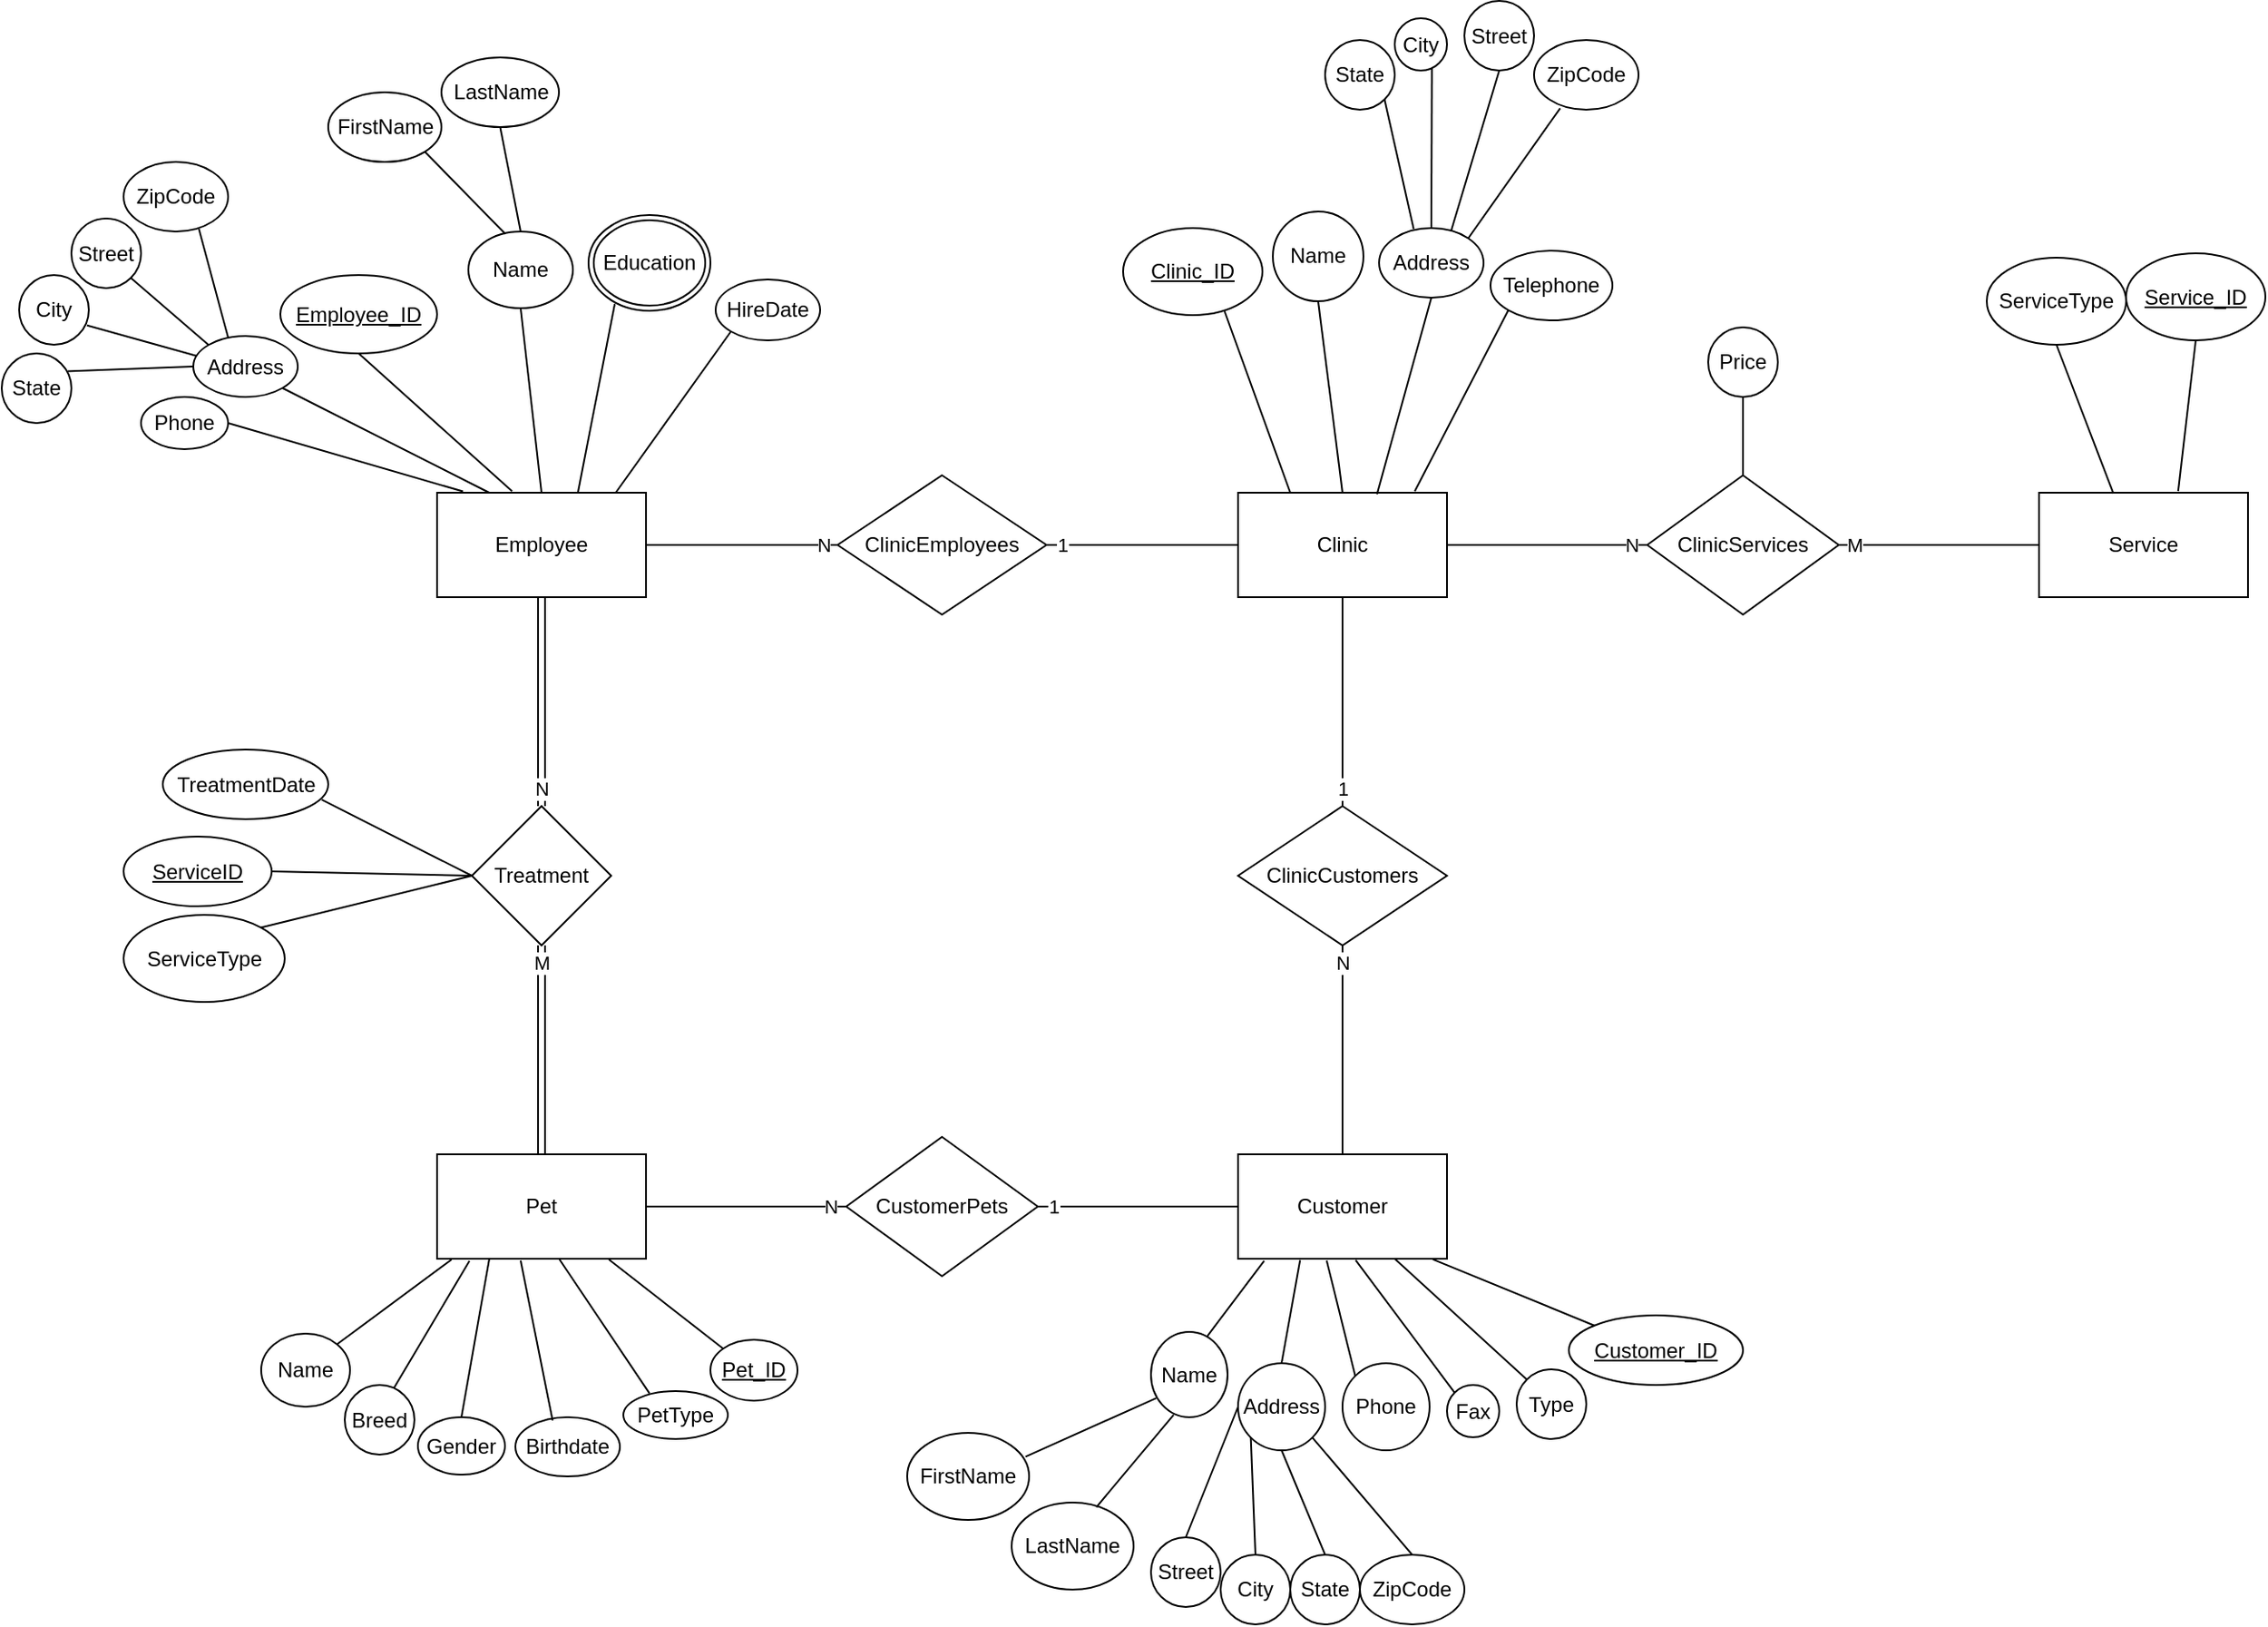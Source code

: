 <mxfile version="24.7.17">
  <diagram name="Page-1" id="QHZ02D-Xwt9p3TBRDRYw">
    <mxGraphModel dx="1195" dy="645" grid="1" gridSize="10" guides="1" tooltips="1" connect="1" arrows="1" fold="1" page="1" pageScale="1" pageWidth="1654" pageHeight="2336" math="0" shadow="0">
      <root>
        <mxCell id="0" />
        <mxCell id="1" parent="0" />
        <mxCell id="wkBuQ8UOcpV6wldaHhzW-1" value="Customer" style="rounded=0;whiteSpace=wrap;html=1;" parent="1" vertex="1">
          <mxGeometry x="800" y="720" width="120" height="60" as="geometry" />
        </mxCell>
        <mxCell id="wkBuQ8UOcpV6wldaHhzW-5" value="Clinic" style="rounded=0;whiteSpace=wrap;html=1;" parent="1" vertex="1">
          <mxGeometry x="800" y="340" width="120" height="60" as="geometry" />
        </mxCell>
        <mxCell id="wkBuQ8UOcpV6wldaHhzW-6" value="Pet" style="rounded=0;whiteSpace=wrap;html=1;" parent="1" vertex="1">
          <mxGeometry x="340" y="720" width="120" height="60" as="geometry" />
        </mxCell>
        <mxCell id="wkBuQ8UOcpV6wldaHhzW-7" value="Employee" style="rounded=0;whiteSpace=wrap;html=1;" parent="1" vertex="1">
          <mxGeometry x="340" y="340" width="120" height="60" as="geometry" />
        </mxCell>
        <mxCell id="rdd54FIDhYAE33KvgznH-1" value="Service" style="rounded=0;whiteSpace=wrap;html=1;" parent="1" vertex="1">
          <mxGeometry x="1260" y="340" width="120" height="60" as="geometry" />
        </mxCell>
        <mxCell id="rdd54FIDhYAE33KvgznH-5" value="Treatment" style="shape=rhombus;perimeter=rhombusPerimeter;whiteSpace=wrap;html=1;align=center;" parent="1" vertex="1">
          <mxGeometry x="360" y="520" width="80" height="80" as="geometry" />
        </mxCell>
        <mxCell id="rdd54FIDhYAE33KvgznH-10" value="ClinicCustomers" style="shape=rhombus;perimeter=rhombusPerimeter;whiteSpace=wrap;html=1;align=center;" parent="1" vertex="1">
          <mxGeometry x="800" y="520" width="120" height="80" as="geometry" />
        </mxCell>
        <mxCell id="rdd54FIDhYAE33KvgznH-11" value="1" style="endArrow=none;html=1;rounded=0;exitX=0.5;exitY=0;exitDx=0;exitDy=0;entryX=0.5;entryY=1;entryDx=0;entryDy=0;" parent="1" source="rdd54FIDhYAE33KvgznH-10" target="wkBuQ8UOcpV6wldaHhzW-5" edge="1">
          <mxGeometry x="-0.833" width="50" height="50" relative="1" as="geometry">
            <mxPoint x="780" y="530" as="sourcePoint" />
            <mxPoint x="860" y="430" as="targetPoint" />
            <Array as="points">
              <mxPoint x="860" y="470" />
            </Array>
            <mxPoint as="offset" />
          </mxGeometry>
        </mxCell>
        <mxCell id="rdd54FIDhYAE33KvgznH-12" value="N" style="endArrow=none;html=1;rounded=0;entryX=0.5;entryY=1;entryDx=0;entryDy=0;exitX=0.5;exitY=0;exitDx=0;exitDy=0;" parent="1" source="wkBuQ8UOcpV6wldaHhzW-1" target="rdd54FIDhYAE33KvgznH-10" edge="1">
          <mxGeometry x="0.833" width="50" height="50" relative="1" as="geometry">
            <mxPoint x="860" y="700" as="sourcePoint" />
            <mxPoint x="990" y="560" as="targetPoint" />
            <Array as="points" />
            <mxPoint as="offset" />
          </mxGeometry>
        </mxCell>
        <mxCell id="rdd54FIDhYAE33KvgznH-13" value="ClinicEmployees" style="shape=rhombus;perimeter=rhombusPerimeter;whiteSpace=wrap;html=1;align=center;" parent="1" vertex="1">
          <mxGeometry x="570" y="330" width="120" height="80" as="geometry" />
        </mxCell>
        <mxCell id="rdd54FIDhYAE33KvgznH-14" value="N" style="endArrow=none;html=1;rounded=0;entryX=1;entryY=0.5;entryDx=0;entryDy=0;exitX=0;exitY=0.5;exitDx=0;exitDy=0;" parent="1" source="rdd54FIDhYAE33KvgznH-13" target="wkBuQ8UOcpV6wldaHhzW-7" edge="1">
          <mxGeometry x="-0.846" width="50" height="50" relative="1" as="geometry">
            <mxPoint x="560" y="370" as="sourcePoint" />
            <mxPoint x="630" y="410" as="targetPoint" />
            <Array as="points">
              <mxPoint x="530" y="370" />
            </Array>
            <mxPoint as="offset" />
          </mxGeometry>
        </mxCell>
        <mxCell id="rdd54FIDhYAE33KvgznH-15" value="1" style="endArrow=none;html=1;rounded=0;exitX=0;exitY=0.5;exitDx=0;exitDy=0;entryX=1;entryY=0.5;entryDx=0;entryDy=0;" parent="1" source="wkBuQ8UOcpV6wldaHhzW-5" target="rdd54FIDhYAE33KvgznH-13" edge="1">
          <mxGeometry x="0.846" width="50" height="50" relative="1" as="geometry">
            <mxPoint x="630" y="730" as="sourcePoint" />
            <mxPoint x="670" y="450" as="targetPoint" />
            <Array as="points">
              <mxPoint x="730" y="370" />
            </Array>
            <mxPoint as="offset" />
          </mxGeometry>
        </mxCell>
        <mxCell id="rdd54FIDhYAE33KvgznH-16" value="ClinicServices" style="shape=rhombus;perimeter=rhombusPerimeter;whiteSpace=wrap;html=1;align=center;" parent="1" vertex="1">
          <mxGeometry x="1035" y="330" width="110" height="80" as="geometry" />
        </mxCell>
        <mxCell id="rdd54FIDhYAE33KvgznH-17" value="N" style="endArrow=none;html=1;rounded=0;exitX=0;exitY=0.5;exitDx=0;exitDy=0;entryX=1;entryY=0.5;entryDx=0;entryDy=0;" parent="1" source="rdd54FIDhYAE33KvgznH-16" target="wkBuQ8UOcpV6wldaHhzW-5" edge="1">
          <mxGeometry x="-0.846" width="50" height="50" relative="1" as="geometry">
            <mxPoint x="1020" y="370" as="sourcePoint" />
            <mxPoint x="950" y="370" as="targetPoint" />
            <Array as="points">
              <mxPoint x="990" y="370" />
            </Array>
            <mxPoint as="offset" />
          </mxGeometry>
        </mxCell>
        <mxCell id="rdd54FIDhYAE33KvgznH-18" value="M" style="endArrow=none;html=1;rounded=0;entryX=1;entryY=0.5;entryDx=0;entryDy=0;exitX=0;exitY=0.5;exitDx=0;exitDy=0;" parent="1" source="rdd54FIDhYAE33KvgznH-1" target="rdd54FIDhYAE33KvgznH-16" edge="1">
          <mxGeometry x="0.846" width="50" height="50" relative="1" as="geometry">
            <mxPoint x="1240" y="370" as="sourcePoint" />
            <mxPoint x="1130" y="450" as="targetPoint" />
            <Array as="points">
              <mxPoint x="1190" y="370" />
            </Array>
            <mxPoint as="offset" />
          </mxGeometry>
        </mxCell>
        <mxCell id="rdd54FIDhYAE33KvgznH-19" value="CustomerPets" style="shape=rhombus;perimeter=rhombusPerimeter;whiteSpace=wrap;html=1;align=center;" parent="1" vertex="1">
          <mxGeometry x="575" y="710" width="110" height="80" as="geometry" />
        </mxCell>
        <mxCell id="rdd54FIDhYAE33KvgznH-20" value="N" style="endArrow=none;html=1;rounded=0;exitX=0;exitY=0.5;exitDx=0;exitDy=0;entryX=1;entryY=0.5;entryDx=0;entryDy=0;" parent="1" source="rdd54FIDhYAE33KvgznH-19" target="wkBuQ8UOcpV6wldaHhzW-6" edge="1">
          <mxGeometry x="-0.846" width="50" height="50" relative="1" as="geometry">
            <mxPoint x="560" y="750" as="sourcePoint" />
            <mxPoint x="490" y="750" as="targetPoint" />
            <Array as="points">
              <mxPoint x="530" y="750" />
            </Array>
            <mxPoint as="offset" />
          </mxGeometry>
        </mxCell>
        <mxCell id="rdd54FIDhYAE33KvgznH-21" value="1" style="endArrow=none;html=1;rounded=0;entryX=1;entryY=0.5;entryDx=0;entryDy=0;exitX=0;exitY=0.5;exitDx=0;exitDy=0;" parent="1" source="wkBuQ8UOcpV6wldaHhzW-1" target="rdd54FIDhYAE33KvgznH-19" edge="1">
          <mxGeometry x="0.846" width="50" height="50" relative="1" as="geometry">
            <mxPoint x="780" y="760" as="sourcePoint" />
            <mxPoint x="670" y="830" as="targetPoint" />
            <Array as="points">
              <mxPoint x="730" y="750" />
            </Array>
            <mxPoint as="offset" />
          </mxGeometry>
        </mxCell>
        <mxCell id="-0kGIgU5v4uwBQH66-7V-2" value="Name" style="ellipse;whiteSpace=wrap;html=1;" vertex="1" parent="1">
          <mxGeometry x="750" y="822" width="44" height="49" as="geometry" />
        </mxCell>
        <mxCell id="-0kGIgU5v4uwBQH66-7V-4" value="FirstName" style="ellipse;whiteSpace=wrap;html=1;" vertex="1" parent="1">
          <mxGeometry x="610" y="880" width="70" height="50" as="geometry" />
        </mxCell>
        <mxCell id="-0kGIgU5v4uwBQH66-7V-5" value="LastName" style="ellipse;whiteSpace=wrap;html=1;" vertex="1" parent="1">
          <mxGeometry x="670" y="920" width="70" height="50" as="geometry" />
        </mxCell>
        <mxCell id="-0kGIgU5v4uwBQH66-7V-8" value="" style="endArrow=none;html=1;rounded=0;exitX=0.971;exitY=0.273;exitDx=0;exitDy=0;entryX=0.068;entryY=0.776;entryDx=0;entryDy=0;entryPerimeter=0;exitPerimeter=0;" edge="1" parent="1" source="-0kGIgU5v4uwBQH66-7V-4" target="-0kGIgU5v4uwBQH66-7V-2">
          <mxGeometry width="50" height="50" relative="1" as="geometry">
            <mxPoint x="790" y="960" as="sourcePoint" />
            <mxPoint x="840" y="910" as="targetPoint" />
          </mxGeometry>
        </mxCell>
        <mxCell id="-0kGIgU5v4uwBQH66-7V-9" value="" style="endArrow=none;html=1;rounded=0;exitX=0.695;exitY=0.053;exitDx=0;exitDy=0;entryX=0.295;entryY=0.973;entryDx=0;entryDy=0;entryPerimeter=0;exitPerimeter=0;" edge="1" parent="1" source="-0kGIgU5v4uwBQH66-7V-5" target="-0kGIgU5v4uwBQH66-7V-2">
          <mxGeometry width="50" height="50" relative="1" as="geometry">
            <mxPoint x="730" y="915" as="sourcePoint" />
            <mxPoint x="794" y="893" as="targetPoint" />
          </mxGeometry>
        </mxCell>
        <mxCell id="-0kGIgU5v4uwBQH66-7V-10" value="" style="endArrow=none;html=1;rounded=0;exitX=0.736;exitY=0.049;exitDx=0;exitDy=0;entryX=0.125;entryY=1.019;entryDx=0;entryDy=0;entryPerimeter=0;exitPerimeter=0;" edge="1" parent="1" source="-0kGIgU5v4uwBQH66-7V-2" target="wkBuQ8UOcpV6wldaHhzW-1">
          <mxGeometry width="50" height="50" relative="1" as="geometry">
            <mxPoint x="740" y="925" as="sourcePoint" />
            <mxPoint x="804" y="903" as="targetPoint" />
          </mxGeometry>
        </mxCell>
        <mxCell id="-0kGIgU5v4uwBQH66-7V-11" value="Address" style="ellipse;whiteSpace=wrap;html=1;" vertex="1" parent="1">
          <mxGeometry x="800" y="840" width="50" height="50" as="geometry" />
        </mxCell>
        <mxCell id="-0kGIgU5v4uwBQH66-7V-12" value="" style="endArrow=none;html=1;rounded=0;entryX=0.297;entryY=1.013;entryDx=0;entryDy=0;exitX=0.5;exitY=0;exitDx=0;exitDy=0;entryPerimeter=0;" edge="1" parent="1" source="-0kGIgU5v4uwBQH66-7V-11" target="wkBuQ8UOcpV6wldaHhzW-1">
          <mxGeometry width="50" height="50" relative="1" as="geometry">
            <mxPoint x="830" y="935" as="sourcePoint" />
            <mxPoint x="814" y="913" as="targetPoint" />
          </mxGeometry>
        </mxCell>
        <mxCell id="-0kGIgU5v4uwBQH66-7V-13" value="Street" style="ellipse;whiteSpace=wrap;html=1;" vertex="1" parent="1">
          <mxGeometry x="750" y="940" width="40" height="40" as="geometry" />
        </mxCell>
        <mxCell id="-0kGIgU5v4uwBQH66-7V-14" value="" style="endArrow=none;html=1;rounded=0;entryX=0;entryY=0.5;entryDx=0;entryDy=0;exitX=0.5;exitY=0;exitDx=0;exitDy=0;" edge="1" parent="1" source="-0kGIgU5v4uwBQH66-7V-13" target="-0kGIgU5v4uwBQH66-7V-11">
          <mxGeometry width="50" height="50" relative="1" as="geometry">
            <mxPoint x="837" y="850" as="sourcePoint" />
            <mxPoint x="870" y="790" as="targetPoint" />
          </mxGeometry>
        </mxCell>
        <mxCell id="-0kGIgU5v4uwBQH66-7V-15" value="City" style="ellipse;whiteSpace=wrap;html=1;" vertex="1" parent="1">
          <mxGeometry x="790" y="950" width="40" height="40" as="geometry" />
        </mxCell>
        <mxCell id="-0kGIgU5v4uwBQH66-7V-16" value="State" style="ellipse;whiteSpace=wrap;html=1;" vertex="1" parent="1">
          <mxGeometry x="830" y="950" width="40" height="40" as="geometry" />
        </mxCell>
        <mxCell id="-0kGIgU5v4uwBQH66-7V-17" value="ZipCode" style="ellipse;whiteSpace=wrap;html=1;" vertex="1" parent="1">
          <mxGeometry x="870" y="950" width="60" height="40" as="geometry" />
        </mxCell>
        <mxCell id="-0kGIgU5v4uwBQH66-7V-19" value="" style="endArrow=none;html=1;rounded=0;entryX=0;entryY=1;entryDx=0;entryDy=0;exitX=0.5;exitY=0;exitDx=0;exitDy=0;" edge="1" parent="1" source="-0kGIgU5v4uwBQH66-7V-15" target="-0kGIgU5v4uwBQH66-7V-11">
          <mxGeometry width="50" height="50" relative="1" as="geometry">
            <mxPoint x="780" y="950" as="sourcePoint" />
            <mxPoint x="842" y="893" as="targetPoint" />
          </mxGeometry>
        </mxCell>
        <mxCell id="-0kGIgU5v4uwBQH66-7V-20" value="" style="endArrow=none;html=1;rounded=0;exitX=0.5;exitY=0;exitDx=0;exitDy=0;entryX=0.5;entryY=1;entryDx=0;entryDy=0;" edge="1" parent="1" source="-0kGIgU5v4uwBQH66-7V-16" target="-0kGIgU5v4uwBQH66-7V-11">
          <mxGeometry width="50" height="50" relative="1" as="geometry">
            <mxPoint x="790" y="960" as="sourcePoint" />
            <mxPoint x="860" y="900" as="targetPoint" />
          </mxGeometry>
        </mxCell>
        <mxCell id="-0kGIgU5v4uwBQH66-7V-21" value="" style="endArrow=none;html=1;rounded=0;entryX=1;entryY=1;entryDx=0;entryDy=0;exitX=0.5;exitY=0;exitDx=0;exitDy=0;" edge="1" parent="1" source="-0kGIgU5v4uwBQH66-7V-17" target="-0kGIgU5v4uwBQH66-7V-11">
          <mxGeometry width="50" height="50" relative="1" as="geometry">
            <mxPoint x="800" y="970" as="sourcePoint" />
            <mxPoint x="862" y="913" as="targetPoint" />
          </mxGeometry>
        </mxCell>
        <mxCell id="-0kGIgU5v4uwBQH66-7V-22" value="Phone" style="ellipse;whiteSpace=wrap;html=1;" vertex="1" parent="1">
          <mxGeometry x="860" y="840" width="50" height="50" as="geometry" />
        </mxCell>
        <mxCell id="-0kGIgU5v4uwBQH66-7V-23" value="Fax" style="ellipse;whiteSpace=wrap;html=1;" vertex="1" parent="1">
          <mxGeometry x="920" y="852.5" width="30" height="30" as="geometry" />
        </mxCell>
        <mxCell id="-0kGIgU5v4uwBQH66-7V-24" value="" style="endArrow=none;html=1;rounded=0;exitX=0;exitY=0;exitDx=0;exitDy=0;entryX=0.424;entryY=1.016;entryDx=0;entryDy=0;entryPerimeter=0;" edge="1" parent="1" source="-0kGIgU5v4uwBQH66-7V-22" target="wkBuQ8UOcpV6wldaHhzW-1">
          <mxGeometry width="50" height="50" relative="1" as="geometry">
            <mxPoint x="910" y="960" as="sourcePoint" />
            <mxPoint x="850" y="790" as="targetPoint" />
          </mxGeometry>
        </mxCell>
        <mxCell id="-0kGIgU5v4uwBQH66-7V-25" value="" style="endArrow=none;html=1;rounded=0;exitX=0;exitY=0;exitDx=0;exitDy=0;entryX=0.563;entryY=1.013;entryDx=0;entryDy=0;entryPerimeter=0;" edge="1" parent="1" source="-0kGIgU5v4uwBQH66-7V-23" target="wkBuQ8UOcpV6wldaHhzW-1">
          <mxGeometry width="50" height="50" relative="1" as="geometry">
            <mxPoint x="920" y="970" as="sourcePoint" />
            <mxPoint x="920" y="790" as="targetPoint" />
          </mxGeometry>
        </mxCell>
        <mxCell id="-0kGIgU5v4uwBQH66-7V-26" value="Type" style="ellipse;whiteSpace=wrap;html=1;" vertex="1" parent="1">
          <mxGeometry x="960" y="843.5" width="40" height="40" as="geometry" />
        </mxCell>
        <mxCell id="-0kGIgU5v4uwBQH66-7V-28" value="" style="endArrow=none;html=1;rounded=0;exitX=0;exitY=0;exitDx=0;exitDy=0;entryX=0.75;entryY=1;entryDx=0;entryDy=0;" edge="1" parent="1" source="-0kGIgU5v4uwBQH66-7V-26" target="wkBuQ8UOcpV6wldaHhzW-1">
          <mxGeometry width="50" height="50" relative="1" as="geometry">
            <mxPoint x="934" y="854" as="sourcePoint" />
            <mxPoint x="900" y="790" as="targetPoint" />
          </mxGeometry>
        </mxCell>
        <mxCell id="-0kGIgU5v4uwBQH66-7V-30" value="&lt;u&gt;Customer_ID&lt;/u&gt;" style="ellipse;whiteSpace=wrap;html=1;fontStyle=4" vertex="1" parent="1">
          <mxGeometry x="990" y="812.5" width="100" height="40" as="geometry" />
        </mxCell>
        <mxCell id="-0kGIgU5v4uwBQH66-7V-31" value="" style="endArrow=none;html=1;rounded=0;exitX=0;exitY=0;exitDx=0;exitDy=0;entryX=0.932;entryY=1.005;entryDx=0;entryDy=0;entryPerimeter=0;" edge="1" parent="1" source="-0kGIgU5v4uwBQH66-7V-30" target="wkBuQ8UOcpV6wldaHhzW-1">
          <mxGeometry width="50" height="50" relative="1" as="geometry">
            <mxPoint x="966" y="851" as="sourcePoint" />
            <mxPoint x="900" y="790" as="targetPoint" />
          </mxGeometry>
        </mxCell>
        <mxCell id="-0kGIgU5v4uwBQH66-7V-32" value="Name" style="ellipse;whiteSpace=wrap;html=1;" vertex="1" parent="1">
          <mxGeometry x="239" y="823" width="51" height="42" as="geometry" />
        </mxCell>
        <mxCell id="-0kGIgU5v4uwBQH66-7V-37" value="Gender" style="ellipse;whiteSpace=wrap;html=1;" vertex="1" parent="1">
          <mxGeometry x="329" y="871" width="50" height="33" as="geometry" />
        </mxCell>
        <mxCell id="-0kGIgU5v4uwBQH66-7V-47" value="Birthdate" style="ellipse;whiteSpace=wrap;html=1;" vertex="1" parent="1">
          <mxGeometry x="385" y="871" width="60" height="34" as="geometry" />
        </mxCell>
        <mxCell id="-0kGIgU5v4uwBQH66-7V-48" value="PetType" style="ellipse;whiteSpace=wrap;html=1;" vertex="1" parent="1">
          <mxGeometry x="447" y="856" width="60" height="27.5" as="geometry" />
        </mxCell>
        <mxCell id="-0kGIgU5v4uwBQH66-7V-49" value="&lt;u&gt;Pet_ID&lt;/u&gt;" style="ellipse;whiteSpace=wrap;html=1;" vertex="1" parent="1">
          <mxGeometry x="497" y="826.5" width="50" height="35" as="geometry" />
        </mxCell>
        <mxCell id="-0kGIgU5v4uwBQH66-7V-52" value="Breed" style="ellipse;whiteSpace=wrap;html=1;" vertex="1" parent="1">
          <mxGeometry x="287" y="852.5" width="40" height="40" as="geometry" />
        </mxCell>
        <mxCell id="-0kGIgU5v4uwBQH66-7V-53" value="" style="endArrow=none;html=1;rounded=0;exitX=0.708;exitY=0.042;exitDx=0;exitDy=0;entryX=0.155;entryY=1.02;entryDx=0;entryDy=0;exitPerimeter=0;entryPerimeter=0;" edge="1" parent="1" source="-0kGIgU5v4uwBQH66-7V-52" target="wkBuQ8UOcpV6wldaHhzW-6">
          <mxGeometry width="50" height="50" relative="1" as="geometry">
            <mxPoint x="196" y="878" as="sourcePoint" />
            <mxPoint x="231" y="858" as="targetPoint" />
          </mxGeometry>
        </mxCell>
        <mxCell id="-0kGIgU5v4uwBQH66-7V-54" value="" style="endArrow=none;html=1;rounded=0;exitX=0.5;exitY=0;exitDx=0;exitDy=0;entryX=0.25;entryY=1;entryDx=0;entryDy=0;" edge="1" parent="1" source="-0kGIgU5v4uwBQH66-7V-37" target="wkBuQ8UOcpV6wldaHhzW-6">
          <mxGeometry width="50" height="50" relative="1" as="geometry">
            <mxPoint x="308" y="877" as="sourcePoint" />
            <mxPoint x="369" y="791" as="targetPoint" />
          </mxGeometry>
        </mxCell>
        <mxCell id="-0kGIgU5v4uwBQH66-7V-55" value="" style="endArrow=none;html=1;rounded=0;exitX=0.356;exitY=0.056;exitDx=0;exitDy=0;entryX=0.4;entryY=1.017;entryDx=0;entryDy=0;exitPerimeter=0;entryPerimeter=0;" edge="1" parent="1" source="-0kGIgU5v4uwBQH66-7V-47" target="wkBuQ8UOcpV6wldaHhzW-6">
          <mxGeometry width="50" height="50" relative="1" as="geometry">
            <mxPoint x="318" y="887" as="sourcePoint" />
            <mxPoint x="379" y="801" as="targetPoint" />
          </mxGeometry>
        </mxCell>
        <mxCell id="-0kGIgU5v4uwBQH66-7V-56" value="" style="endArrow=none;html=1;rounded=0;exitX=0.25;exitY=0.048;exitDx=0;exitDy=0;entryX=0.586;entryY=1.006;entryDx=0;entryDy=0;exitPerimeter=0;entryPerimeter=0;" edge="1" parent="1" source="-0kGIgU5v4uwBQH66-7V-48" target="wkBuQ8UOcpV6wldaHhzW-6">
          <mxGeometry width="50" height="50" relative="1" as="geometry">
            <mxPoint x="328" y="897" as="sourcePoint" />
            <mxPoint x="389" y="811" as="targetPoint" />
          </mxGeometry>
        </mxCell>
        <mxCell id="-0kGIgU5v4uwBQH66-7V-57" value="" style="endArrow=none;html=1;rounded=0;exitX=0;exitY=0;exitDx=0;exitDy=0;entryX=0.822;entryY=1.006;entryDx=0;entryDy=0;entryPerimeter=0;" edge="1" parent="1" source="-0kGIgU5v4uwBQH66-7V-49" target="wkBuQ8UOcpV6wldaHhzW-6">
          <mxGeometry width="50" height="50" relative="1" as="geometry">
            <mxPoint x="338" y="907" as="sourcePoint" />
            <mxPoint x="399" y="821" as="targetPoint" />
          </mxGeometry>
        </mxCell>
        <mxCell id="-0kGIgU5v4uwBQH66-7V-58" value="" style="endArrow=none;html=1;rounded=0;exitX=1;exitY=0;exitDx=0;exitDy=0;entryX=0.069;entryY=1.008;entryDx=0;entryDy=0;entryPerimeter=0;" edge="1" parent="1" source="-0kGIgU5v4uwBQH66-7V-32" target="wkBuQ8UOcpV6wldaHhzW-6">
          <mxGeometry width="50" height="50" relative="1" as="geometry">
            <mxPoint x="348" y="917" as="sourcePoint" />
            <mxPoint x="409" y="831" as="targetPoint" />
          </mxGeometry>
        </mxCell>
        <mxCell id="-0kGIgU5v4uwBQH66-7V-59" value="ServiceType" style="ellipse;whiteSpace=wrap;html=1;" vertex="1" parent="1">
          <mxGeometry x="1230" y="205" width="80" height="50" as="geometry" />
        </mxCell>
        <mxCell id="-0kGIgU5v4uwBQH66-7V-60" value="&lt;u&gt;Service_ID&lt;/u&gt;" style="ellipse;whiteSpace=wrap;html=1;" vertex="1" parent="1">
          <mxGeometry x="1310" y="202.5" width="80" height="50" as="geometry" />
        </mxCell>
        <mxCell id="-0kGIgU5v4uwBQH66-7V-61" value="Price" style="ellipse;whiteSpace=wrap;html=1;" vertex="1" parent="1">
          <mxGeometry x="1070" y="245" width="40" height="40" as="geometry" />
        </mxCell>
        <mxCell id="-0kGIgU5v4uwBQH66-7V-62" value="" style="endArrow=none;html=1;rounded=0;entryX=0.5;entryY=1;entryDx=0;entryDy=0;exitX=0.5;exitY=0;exitDx=0;exitDy=0;" edge="1" parent="1" source="rdd54FIDhYAE33KvgznH-16" target="-0kGIgU5v4uwBQH66-7V-61">
          <mxGeometry width="50" height="50" relative="1" as="geometry">
            <mxPoint x="1020" y="470" as="sourcePoint" />
            <mxPoint x="1070" y="420" as="targetPoint" />
          </mxGeometry>
        </mxCell>
        <mxCell id="-0kGIgU5v4uwBQH66-7V-63" value="&lt;u&gt;Employee_ID&lt;/u&gt;" style="ellipse;whiteSpace=wrap;html=1;" vertex="1" parent="1">
          <mxGeometry x="250" y="215" width="90" height="45" as="geometry" />
        </mxCell>
        <mxCell id="-0kGIgU5v4uwBQH66-7V-64" value="Name" style="ellipse;whiteSpace=wrap;html=1;" vertex="1" parent="1">
          <mxGeometry x="358" y="190" width="60" height="44" as="geometry" />
        </mxCell>
        <mxCell id="-0kGIgU5v4uwBQH66-7V-65" value="FirstName" style="ellipse;whiteSpace=wrap;html=1;" vertex="1" parent="1">
          <mxGeometry x="277.5" y="110" width="65" height="40" as="geometry" />
        </mxCell>
        <mxCell id="-0kGIgU5v4uwBQH66-7V-66" value="LastName" style="ellipse;whiteSpace=wrap;html=1;" vertex="1" parent="1">
          <mxGeometry x="342.5" y="90" width="67.5" height="40" as="geometry" />
        </mxCell>
        <mxCell id="-0kGIgU5v4uwBQH66-7V-67" value="" style="endArrow=none;html=1;rounded=0;entryX=1;entryY=1;entryDx=0;entryDy=0;exitX=0.354;exitY=0.032;exitDx=0;exitDy=0;exitPerimeter=0;" edge="1" parent="1" source="-0kGIgU5v4uwBQH66-7V-64" target="-0kGIgU5v4uwBQH66-7V-65">
          <mxGeometry width="50" height="50" relative="1" as="geometry">
            <mxPoint x="210" y="210" as="sourcePoint" />
            <mxPoint x="260" y="160" as="targetPoint" />
          </mxGeometry>
        </mxCell>
        <mxCell id="-0kGIgU5v4uwBQH66-7V-68" value="" style="endArrow=none;html=1;rounded=0;entryX=0.5;entryY=1;entryDx=0;entryDy=0;exitX=0.5;exitY=0;exitDx=0;exitDy=0;" edge="1" parent="1" source="-0kGIgU5v4uwBQH66-7V-64" target="-0kGIgU5v4uwBQH66-7V-66">
          <mxGeometry width="50" height="50" relative="1" as="geometry">
            <mxPoint x="375" y="201" as="sourcePoint" />
            <mxPoint x="343" y="154" as="targetPoint" />
          </mxGeometry>
        </mxCell>
        <mxCell id="-0kGIgU5v4uwBQH66-7V-71" value="Education" style="ellipse;shape=doubleEllipse;margin=3;whiteSpace=wrap;html=1;align=center;" vertex="1" parent="1">
          <mxGeometry x="427" y="180.5" width="70" height="55" as="geometry" />
        </mxCell>
        <mxCell id="-0kGIgU5v4uwBQH66-7V-72" value="HireDate" style="ellipse;whiteSpace=wrap;html=1;" vertex="1" parent="1">
          <mxGeometry x="500" y="217.5" width="60" height="35" as="geometry" />
        </mxCell>
        <mxCell id="-0kGIgU5v4uwBQH66-7V-73" value="Address" style="ellipse;whiteSpace=wrap;html=1;" vertex="1" parent="1">
          <mxGeometry x="200" y="250" width="60" height="35" as="geometry" />
        </mxCell>
        <mxCell id="-0kGIgU5v4uwBQH66-7V-75" value="Street" style="ellipse;whiteSpace=wrap;html=1;" vertex="1" parent="1">
          <mxGeometry x="130" y="182.5" width="40" height="40" as="geometry" />
        </mxCell>
        <mxCell id="-0kGIgU5v4uwBQH66-7V-76" value="City" style="ellipse;whiteSpace=wrap;html=1;" vertex="1" parent="1">
          <mxGeometry x="100" y="215" width="40" height="40" as="geometry" />
        </mxCell>
        <mxCell id="-0kGIgU5v4uwBQH66-7V-77" value="State" style="ellipse;whiteSpace=wrap;html=1;" vertex="1" parent="1">
          <mxGeometry x="90" y="260" width="40" height="40" as="geometry" />
        </mxCell>
        <mxCell id="-0kGIgU5v4uwBQH66-7V-78" value="ZipCode" style="ellipse;whiteSpace=wrap;html=1;" vertex="1" parent="1">
          <mxGeometry x="160" y="150" width="60" height="40" as="geometry" />
        </mxCell>
        <mxCell id="-0kGIgU5v4uwBQH66-7V-79" value="" style="endArrow=none;html=1;rounded=0;entryX=0.72;entryY=0.96;entryDx=0;entryDy=0;exitX=0.333;exitY=0.023;exitDx=0;exitDy=0;exitPerimeter=0;entryPerimeter=0;" edge="1" parent="1" source="-0kGIgU5v4uwBQH66-7V-73" target="-0kGIgU5v4uwBQH66-7V-78">
          <mxGeometry width="50" height="50" relative="1" as="geometry">
            <mxPoint x="375" y="201" as="sourcePoint" />
            <mxPoint x="343" y="154" as="targetPoint" />
          </mxGeometry>
        </mxCell>
        <mxCell id="-0kGIgU5v4uwBQH66-7V-80" value="" style="endArrow=none;html=1;rounded=0;entryX=1;entryY=1;entryDx=0;entryDy=0;exitX=0;exitY=0;exitDx=0;exitDy=0;" edge="1" parent="1" source="-0kGIgU5v4uwBQH66-7V-73" target="-0kGIgU5v4uwBQH66-7V-75">
          <mxGeometry width="50" height="50" relative="1" as="geometry">
            <mxPoint x="385" y="211" as="sourcePoint" />
            <mxPoint x="353" y="164" as="targetPoint" />
          </mxGeometry>
        </mxCell>
        <mxCell id="-0kGIgU5v4uwBQH66-7V-81" value="" style="endArrow=none;html=1;rounded=0;entryX=0.974;entryY=0.722;entryDx=0;entryDy=0;exitX=0.029;exitY=0.325;exitDx=0;exitDy=0;entryPerimeter=0;exitPerimeter=0;" edge="1" parent="1" source="-0kGIgU5v4uwBQH66-7V-73" target="-0kGIgU5v4uwBQH66-7V-76">
          <mxGeometry width="50" height="50" relative="1" as="geometry">
            <mxPoint x="219" y="265" as="sourcePoint" />
            <mxPoint x="174" y="227" as="targetPoint" />
          </mxGeometry>
        </mxCell>
        <mxCell id="-0kGIgU5v4uwBQH66-7V-82" value="" style="endArrow=none;html=1;rounded=0;entryX=0.946;entryY=0.256;entryDx=0;entryDy=0;exitX=0;exitY=0.5;exitDx=0;exitDy=0;entryPerimeter=0;" edge="1" parent="1" source="-0kGIgU5v4uwBQH66-7V-73" target="-0kGIgU5v4uwBQH66-7V-77">
          <mxGeometry width="50" height="50" relative="1" as="geometry">
            <mxPoint x="190" y="270" as="sourcePoint" />
            <mxPoint x="149" y="254" as="targetPoint" />
          </mxGeometry>
        </mxCell>
        <mxCell id="-0kGIgU5v4uwBQH66-7V-83" value="Phone" style="ellipse;whiteSpace=wrap;html=1;" vertex="1" parent="1">
          <mxGeometry x="170" y="285" width="50" height="30" as="geometry" />
        </mxCell>
        <mxCell id="-0kGIgU5v4uwBQH66-7V-85" value="" style="endArrow=none;html=1;rounded=0;entryX=1;entryY=0.5;entryDx=0;entryDy=0;exitX=0.124;exitY=-0.012;exitDx=0;exitDy=0;exitPerimeter=0;" edge="1" parent="1" source="wkBuQ8UOcpV6wldaHhzW-7" target="-0kGIgU5v4uwBQH66-7V-83">
          <mxGeometry width="50" height="50" relative="1" as="geometry">
            <mxPoint x="230" y="261" as="sourcePoint" />
            <mxPoint x="213" y="198" as="targetPoint" />
          </mxGeometry>
        </mxCell>
        <mxCell id="-0kGIgU5v4uwBQH66-7V-86" value="" style="endArrow=none;html=1;rounded=0;entryX=1;entryY=1;entryDx=0;entryDy=0;exitX=0.25;exitY=0;exitDx=0;exitDy=0;" edge="1" parent="1" source="wkBuQ8UOcpV6wldaHhzW-7" target="-0kGIgU5v4uwBQH66-7V-73">
          <mxGeometry width="50" height="50" relative="1" as="geometry">
            <mxPoint x="365" y="349" as="sourcePoint" />
            <mxPoint x="230" y="310" as="targetPoint" />
          </mxGeometry>
        </mxCell>
        <mxCell id="-0kGIgU5v4uwBQH66-7V-87" value="" style="endArrow=none;html=1;rounded=0;entryX=0.5;entryY=1;entryDx=0;entryDy=0;exitX=0.359;exitY=-0.014;exitDx=0;exitDy=0;exitPerimeter=0;" edge="1" parent="1" source="wkBuQ8UOcpV6wldaHhzW-7" target="-0kGIgU5v4uwBQH66-7V-63">
          <mxGeometry width="50" height="50" relative="1" as="geometry">
            <mxPoint x="380" y="350" as="sourcePoint" />
            <mxPoint x="261" y="290" as="targetPoint" />
          </mxGeometry>
        </mxCell>
        <mxCell id="-0kGIgU5v4uwBQH66-7V-88" value="" style="endArrow=none;html=1;rounded=0;entryX=0.5;entryY=1;entryDx=0;entryDy=0;exitX=0.5;exitY=0;exitDx=0;exitDy=0;" edge="1" parent="1" source="wkBuQ8UOcpV6wldaHhzW-7" target="-0kGIgU5v4uwBQH66-7V-64">
          <mxGeometry width="50" height="50" relative="1" as="geometry">
            <mxPoint x="393" y="349" as="sourcePoint" />
            <mxPoint x="305" y="270" as="targetPoint" />
          </mxGeometry>
        </mxCell>
        <mxCell id="-0kGIgU5v4uwBQH66-7V-89" value="" style="endArrow=none;html=1;rounded=0;entryX=0.215;entryY=0.929;entryDx=0;entryDy=0;exitX=0.674;exitY=0;exitDx=0;exitDy=0;entryPerimeter=0;exitPerimeter=0;" edge="1" parent="1" source="wkBuQ8UOcpV6wldaHhzW-7" target="-0kGIgU5v4uwBQH66-7V-71">
          <mxGeometry width="50" height="50" relative="1" as="geometry">
            <mxPoint x="410" y="350" as="sourcePoint" />
            <mxPoint x="390" y="245" as="targetPoint" />
          </mxGeometry>
        </mxCell>
        <mxCell id="-0kGIgU5v4uwBQH66-7V-90" value="" style="endArrow=none;html=1;rounded=0;entryX=0;entryY=1;entryDx=0;entryDy=0;exitX=0.855;exitY=0;exitDx=0;exitDy=0;exitPerimeter=0;" edge="1" parent="1" source="wkBuQ8UOcpV6wldaHhzW-7" target="-0kGIgU5v4uwBQH66-7V-72">
          <mxGeometry width="50" height="50" relative="1" as="geometry">
            <mxPoint x="431" y="350" as="sourcePoint" />
            <mxPoint x="460" y="244" as="targetPoint" />
          </mxGeometry>
        </mxCell>
        <mxCell id="-0kGIgU5v4uwBQH66-7V-91" value="TreatmentDate" style="ellipse;whiteSpace=wrap;html=1;" vertex="1" parent="1">
          <mxGeometry x="182.5" y="487.5" width="95" height="40" as="geometry" />
        </mxCell>
        <mxCell id="-0kGIgU5v4uwBQH66-7V-92" value="&lt;u&gt;ServiceID&lt;/u&gt;" style="ellipse;whiteSpace=wrap;html=1;" vertex="1" parent="1">
          <mxGeometry x="160" y="537.5" width="85" height="40" as="geometry" />
        </mxCell>
        <mxCell id="-0kGIgU5v4uwBQH66-7V-93" value="ServiceType" style="ellipse;whiteSpace=wrap;html=1;" vertex="1" parent="1">
          <mxGeometry x="160" y="582.5" width="92.5" height="50" as="geometry" />
        </mxCell>
        <mxCell id="-0kGIgU5v4uwBQH66-7V-97" value="&lt;u&gt;Clinic_ID&lt;/u&gt;" style="ellipse;whiteSpace=wrap;html=1;" vertex="1" parent="1">
          <mxGeometry x="734" y="188" width="80" height="50" as="geometry" />
        </mxCell>
        <mxCell id="-0kGIgU5v4uwBQH66-7V-98" value="Name" style="ellipse;whiteSpace=wrap;html=1;" vertex="1" parent="1">
          <mxGeometry x="820" y="178.5" width="52" height="51.5" as="geometry" />
        </mxCell>
        <mxCell id="-0kGIgU5v4uwBQH66-7V-99" value="Address" style="ellipse;whiteSpace=wrap;html=1;" vertex="1" parent="1">
          <mxGeometry x="881" y="188" width="60" height="40" as="geometry" />
        </mxCell>
        <mxCell id="-0kGIgU5v4uwBQH66-7V-100" value="Street" style="ellipse;whiteSpace=wrap;html=1;" vertex="1" parent="1">
          <mxGeometry x="930" y="57.5" width="40" height="40" as="geometry" />
        </mxCell>
        <mxCell id="-0kGIgU5v4uwBQH66-7V-101" value="City" style="ellipse;whiteSpace=wrap;html=1;" vertex="1" parent="1">
          <mxGeometry x="890" y="67.5" width="30" height="30" as="geometry" />
        </mxCell>
        <mxCell id="-0kGIgU5v4uwBQH66-7V-102" value="State" style="ellipse;whiteSpace=wrap;html=1;" vertex="1" parent="1">
          <mxGeometry x="850" y="80" width="40" height="40" as="geometry" />
        </mxCell>
        <mxCell id="-0kGIgU5v4uwBQH66-7V-103" value="ZipCode" style="ellipse;whiteSpace=wrap;html=1;" vertex="1" parent="1">
          <mxGeometry x="970" y="80" width="60" height="40" as="geometry" />
        </mxCell>
        <mxCell id="-0kGIgU5v4uwBQH66-7V-104" value="" style="endArrow=none;html=1;rounded=0;entryX=0.25;entryY=0.979;entryDx=0;entryDy=0;exitX=1;exitY=0;exitDx=0;exitDy=0;entryPerimeter=0;" edge="1" parent="1" target="-0kGIgU5v4uwBQH66-7V-103" source="-0kGIgU5v4uwBQH66-7V-99">
          <mxGeometry width="50" height="50" relative="1" as="geometry">
            <mxPoint x="740" y="128.5" as="sourcePoint" />
            <mxPoint x="863" y="31.5" as="targetPoint" />
          </mxGeometry>
        </mxCell>
        <mxCell id="-0kGIgU5v4uwBQH66-7V-105" value="" style="endArrow=none;html=1;rounded=0;entryX=0.5;entryY=1;entryDx=0;entryDy=0;exitX=0.688;exitY=0.049;exitDx=0;exitDy=0;exitPerimeter=0;" edge="1" parent="1" target="-0kGIgU5v4uwBQH66-7V-100" source="-0kGIgU5v4uwBQH66-7V-99">
          <mxGeometry width="50" height="50" relative="1" as="geometry">
            <mxPoint x="729" y="132.5" as="sourcePoint" />
            <mxPoint x="873" y="41.5" as="targetPoint" />
          </mxGeometry>
        </mxCell>
        <mxCell id="-0kGIgU5v4uwBQH66-7V-106" value="" style="endArrow=none;html=1;rounded=0;entryX=0.711;entryY=0.965;entryDx=0;entryDy=0;exitX=0.5;exitY=0;exitDx=0;exitDy=0;entryPerimeter=0;" edge="1" parent="1" target="-0kGIgU5v4uwBQH66-7V-101" source="-0kGIgU5v4uwBQH66-7V-99">
          <mxGeometry width="50" height="50" relative="1" as="geometry">
            <mxPoint x="722" y="138.5" as="sourcePoint" />
            <mxPoint x="694" y="104.5" as="targetPoint" />
          </mxGeometry>
        </mxCell>
        <mxCell id="-0kGIgU5v4uwBQH66-7V-107" value="" style="endArrow=none;html=1;rounded=0;entryX=1;entryY=1;entryDx=0;entryDy=0;exitX=0.331;exitY=0.013;exitDx=0;exitDy=0;exitPerimeter=0;" edge="1" parent="1" target="-0kGIgU5v4uwBQH66-7V-102" source="-0kGIgU5v4uwBQH66-7V-99">
          <mxGeometry width="50" height="50" relative="1" as="geometry">
            <mxPoint x="720" y="145.5" as="sourcePoint" />
            <mxPoint x="669" y="131.5" as="targetPoint" />
          </mxGeometry>
        </mxCell>
        <mxCell id="-0kGIgU5v4uwBQH66-7V-109" value="Telephone" style="ellipse;whiteSpace=wrap;html=1;" vertex="1" parent="1">
          <mxGeometry x="945" y="201" width="70" height="40" as="geometry" />
        </mxCell>
        <mxCell id="-0kGIgU5v4uwBQH66-7V-110" value="" style="endArrow=none;html=1;rounded=0;entryX=0.727;entryY=0.95;entryDx=0;entryDy=0;exitX=0.25;exitY=0;exitDx=0;exitDy=0;entryPerimeter=0;" edge="1" parent="1" source="wkBuQ8UOcpV6wldaHhzW-5" target="-0kGIgU5v4uwBQH66-7V-97">
          <mxGeometry width="50" height="50" relative="1" as="geometry">
            <mxPoint x="920" y="201" as="sourcePoint" />
            <mxPoint x="894" y="124" as="targetPoint" />
          </mxGeometry>
        </mxCell>
        <mxCell id="-0kGIgU5v4uwBQH66-7V-111" value="" style="endArrow=none;html=1;rounded=0;entryX=0.5;entryY=1;entryDx=0;entryDy=0;exitX=0.5;exitY=0;exitDx=0;exitDy=0;" edge="1" parent="1" source="wkBuQ8UOcpV6wldaHhzW-5" target="-0kGIgU5v4uwBQH66-7V-98">
          <mxGeometry width="50" height="50" relative="1" as="geometry">
            <mxPoint x="840" y="350" as="sourcePoint" />
            <mxPoint x="788" y="260" as="targetPoint" />
          </mxGeometry>
        </mxCell>
        <mxCell id="-0kGIgU5v4uwBQH66-7V-112" value="" style="endArrow=none;html=1;rounded=0;entryX=0.5;entryY=1;entryDx=0;entryDy=0;exitX=0.665;exitY=0.014;exitDx=0;exitDy=0;exitPerimeter=0;" edge="1" parent="1" source="wkBuQ8UOcpV6wldaHhzW-5" target="-0kGIgU5v4uwBQH66-7V-99">
          <mxGeometry width="50" height="50" relative="1" as="geometry">
            <mxPoint x="870" y="350" as="sourcePoint" />
            <mxPoint x="850" y="243" as="targetPoint" />
          </mxGeometry>
        </mxCell>
        <mxCell id="-0kGIgU5v4uwBQH66-7V-113" value="" style="endArrow=none;html=1;rounded=0;entryX=0;entryY=1;entryDx=0;entryDy=0;exitX=0.846;exitY=-0.014;exitDx=0;exitDy=0;exitPerimeter=0;" edge="1" parent="1" source="wkBuQ8UOcpV6wldaHhzW-5" target="-0kGIgU5v4uwBQH66-7V-109">
          <mxGeometry width="50" height="50" relative="1" as="geometry">
            <mxPoint x="890" y="351" as="sourcePoint" />
            <mxPoint x="930" y="240" as="targetPoint" />
          </mxGeometry>
        </mxCell>
        <mxCell id="-0kGIgU5v4uwBQH66-7V-114" value="" style="endArrow=none;html=1;rounded=0;entryX=0.5;entryY=1;entryDx=0;entryDy=0;exitX=0.356;exitY=0.008;exitDx=0;exitDy=0;exitPerimeter=0;" edge="1" parent="1" source="rdd54FIDhYAE33KvgznH-1" target="-0kGIgU5v4uwBQH66-7V-59">
          <mxGeometry width="50" height="50" relative="1" as="geometry">
            <mxPoint x="951" y="206" as="sourcePoint" />
            <mxPoint x="995" y="129" as="targetPoint" />
          </mxGeometry>
        </mxCell>
        <mxCell id="-0kGIgU5v4uwBQH66-7V-115" value="" style="endArrow=none;html=1;rounded=0;entryX=0.5;entryY=1;entryDx=0;entryDy=0;exitX=0.666;exitY=-0.015;exitDx=0;exitDy=0;exitPerimeter=0;" edge="1" parent="1" source="rdd54FIDhYAE33KvgznH-1" target="-0kGIgU5v4uwBQH66-7V-60">
          <mxGeometry width="50" height="50" relative="1" as="geometry">
            <mxPoint x="1313" y="350" as="sourcePoint" />
            <mxPoint x="1280" y="265" as="targetPoint" />
          </mxGeometry>
        </mxCell>
        <mxCell id="-0kGIgU5v4uwBQH66-7V-116" value="" style="endArrow=none;html=1;rounded=0;entryX=0.961;entryY=0.719;entryDx=0;entryDy=0;entryPerimeter=0;exitX=0;exitY=0.5;exitDx=0;exitDy=0;" edge="1" parent="1" source="rdd54FIDhYAE33KvgznH-5" target="-0kGIgU5v4uwBQH66-7V-91">
          <mxGeometry width="50" height="50" relative="1" as="geometry">
            <mxPoint x="310" y="580" as="sourcePoint" />
            <mxPoint x="360" y="530" as="targetPoint" />
          </mxGeometry>
        </mxCell>
        <mxCell id="-0kGIgU5v4uwBQH66-7V-117" value="" style="endArrow=none;html=1;rounded=0;entryX=1;entryY=0.5;entryDx=0;entryDy=0;exitX=0;exitY=0.5;exitDx=0;exitDy=0;" edge="1" parent="1" source="rdd54FIDhYAE33KvgznH-5" target="-0kGIgU5v4uwBQH66-7V-92">
          <mxGeometry width="50" height="50" relative="1" as="geometry">
            <mxPoint x="370" y="570" as="sourcePoint" />
            <mxPoint x="284" y="499" as="targetPoint" />
          </mxGeometry>
        </mxCell>
        <mxCell id="-0kGIgU5v4uwBQH66-7V-119" value="" style="endArrow=none;html=1;rounded=0;entryX=1;entryY=0;entryDx=0;entryDy=0;exitX=0;exitY=0.5;exitDx=0;exitDy=0;" edge="1" parent="1" source="rdd54FIDhYAE33KvgznH-5" target="-0kGIgU5v4uwBQH66-7V-93">
          <mxGeometry width="50" height="50" relative="1" as="geometry">
            <mxPoint x="370" y="570" as="sourcePoint" />
            <mxPoint x="243" y="590" as="targetPoint" />
          </mxGeometry>
        </mxCell>
        <mxCell id="-0kGIgU5v4uwBQH66-7V-120" value="N" style="shape=link;html=1;rounded=0;exitX=0.5;exitY=1;exitDx=0;exitDy=0;entryX=0.5;entryY=0;entryDx=0;entryDy=0;" edge="1" parent="1" source="wkBuQ8UOcpV6wldaHhzW-7" target="rdd54FIDhYAE33KvgznH-5">
          <mxGeometry x="0.833" width="100" relative="1" as="geometry">
            <mxPoint x="490" y="524" as="sourcePoint" />
            <mxPoint x="590" y="524" as="targetPoint" />
            <mxPoint as="offset" />
          </mxGeometry>
        </mxCell>
        <mxCell id="-0kGIgU5v4uwBQH66-7V-123" value="M" style="shape=link;html=1;rounded=0;exitX=0.5;exitY=1;exitDx=0;exitDy=0;entryX=0.5;entryY=0;entryDx=0;entryDy=0;" edge="1" parent="1" source="rdd54FIDhYAE33KvgznH-5" target="wkBuQ8UOcpV6wldaHhzW-6">
          <mxGeometry x="-0.833" width="100" relative="1" as="geometry">
            <mxPoint x="470" y="590" as="sourcePoint" />
            <mxPoint x="470" y="710" as="targetPoint" />
            <mxPoint as="offset" />
          </mxGeometry>
        </mxCell>
      </root>
    </mxGraphModel>
  </diagram>
</mxfile>
